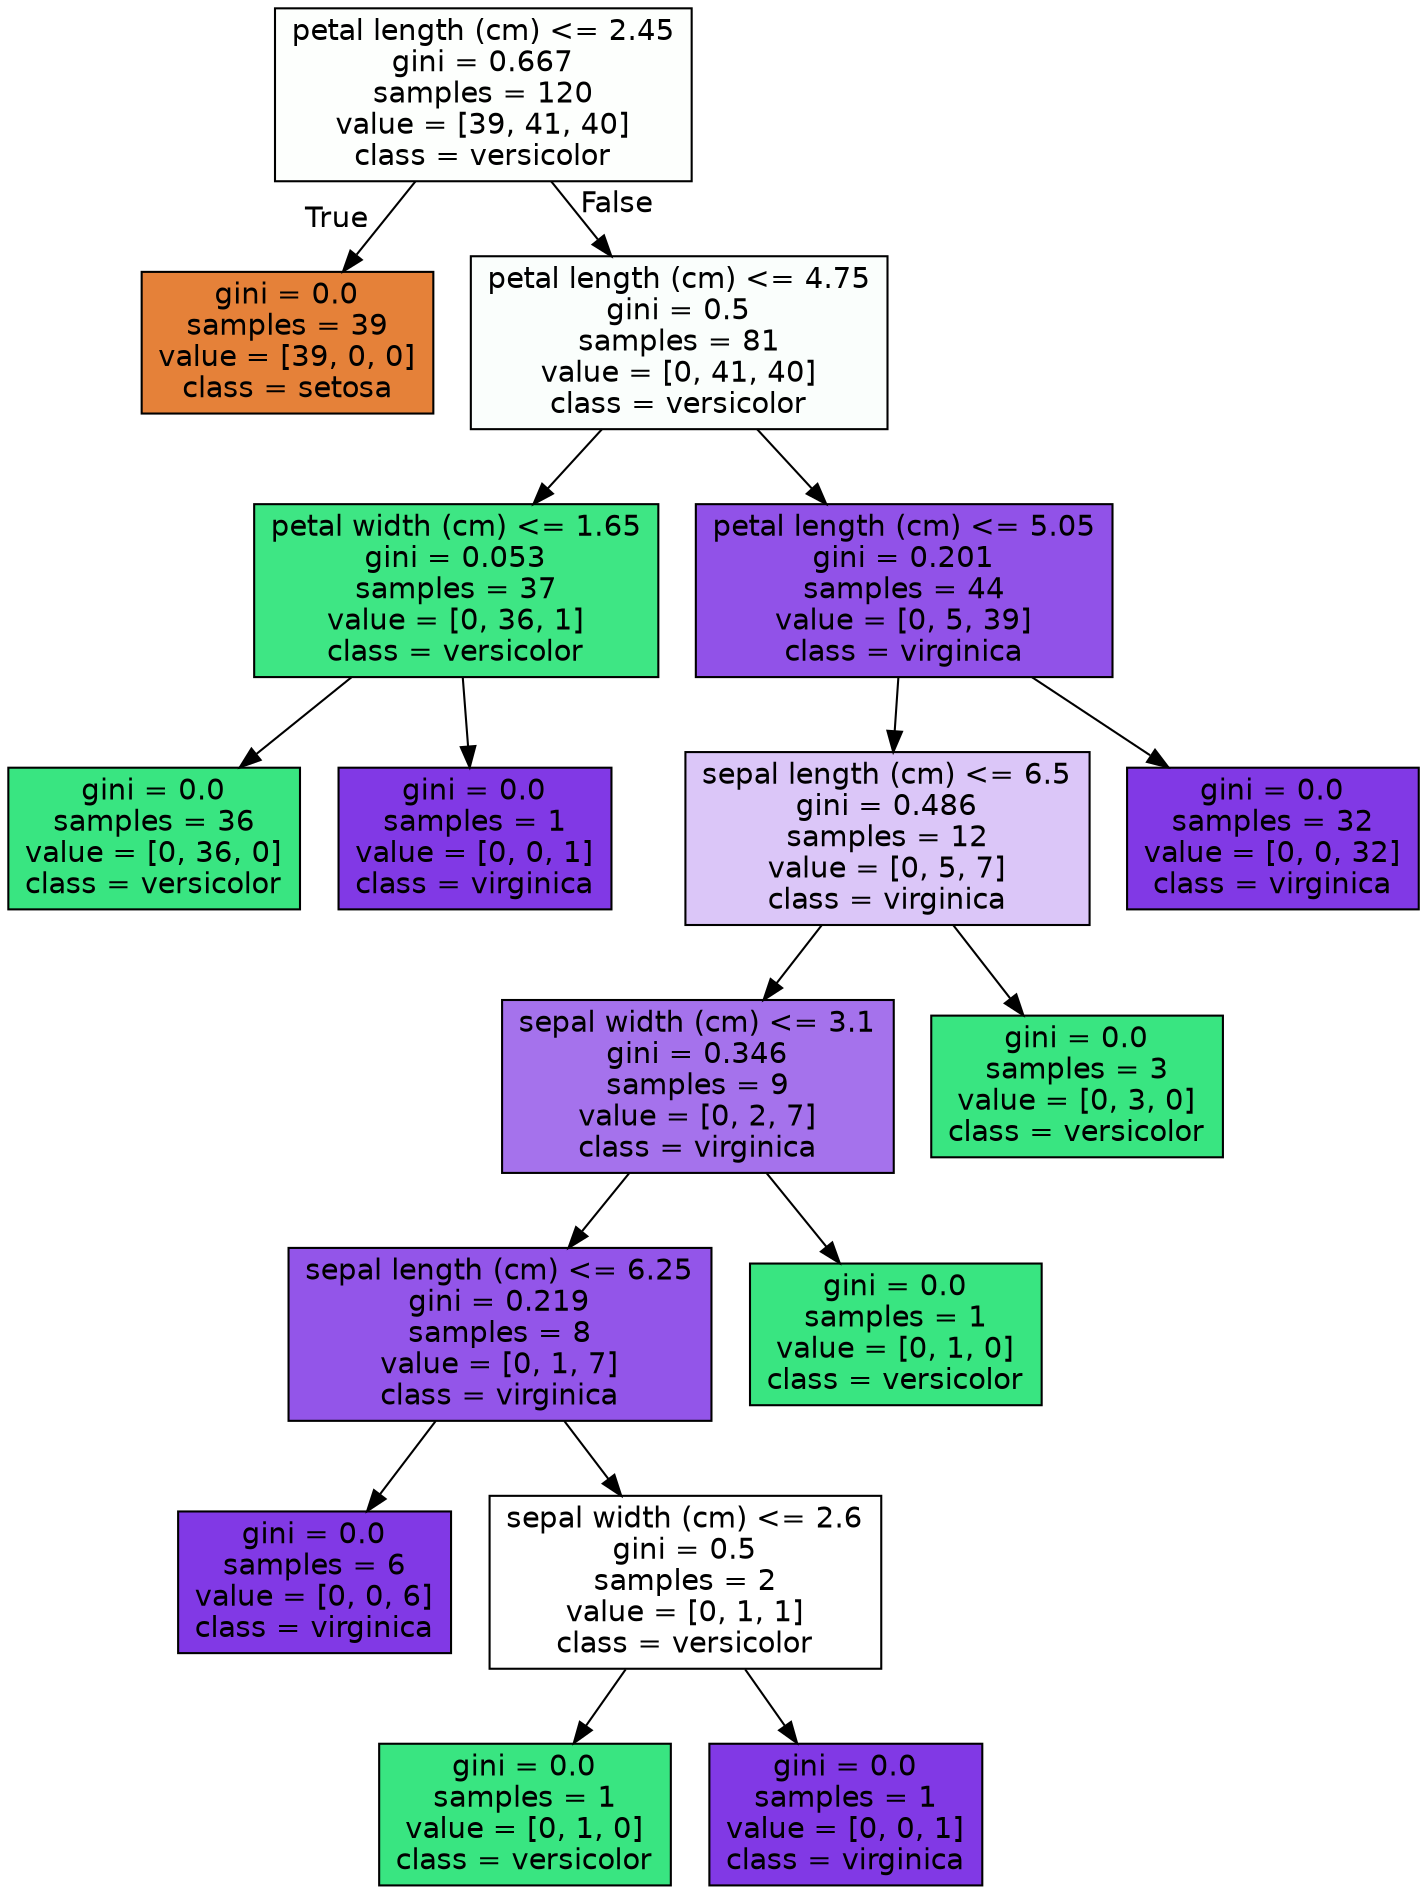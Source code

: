 digraph Tree {
node [shape=box, style="filled", color="black", fontname="helvetica"] ;
edge [fontname="helvetica"] ;
0 [label="petal length (cm) <= 2.45\ngini = 0.667\nsamples = 120\nvalue = [39, 41, 40]\nclass = versicolor", fillcolor="#fdfffd"] ;
1 [label="gini = 0.0\nsamples = 39\nvalue = [39, 0, 0]\nclass = setosa", fillcolor="#e58139"] ;
0 -> 1 [labeldistance=2.5, labelangle=45, headlabel="True"] ;
2 [label="petal length (cm) <= 4.75\ngini = 0.5\nsamples = 81\nvalue = [0, 41, 40]\nclass = versicolor", fillcolor="#fafefc"] ;
0 -> 2 [labeldistance=2.5, labelangle=-45, headlabel="False"] ;
3 [label="petal width (cm) <= 1.65\ngini = 0.053\nsamples = 37\nvalue = [0, 36, 1]\nclass = versicolor", fillcolor="#3ee684"] ;
2 -> 3 ;
4 [label="gini = 0.0\nsamples = 36\nvalue = [0, 36, 0]\nclass = versicolor", fillcolor="#39e581"] ;
3 -> 4 ;
5 [label="gini = 0.0\nsamples = 1\nvalue = [0, 0, 1]\nclass = virginica", fillcolor="#8139e5"] ;
3 -> 5 ;
6 [label="petal length (cm) <= 5.05\ngini = 0.201\nsamples = 44\nvalue = [0, 5, 39]\nclass = virginica", fillcolor="#9152e8"] ;
2 -> 6 ;
7 [label="sepal length (cm) <= 6.5\ngini = 0.486\nsamples = 12\nvalue = [0, 5, 7]\nclass = virginica", fillcolor="#dbc6f8"] ;
6 -> 7 ;
8 [label="sepal width (cm) <= 3.1\ngini = 0.346\nsamples = 9\nvalue = [0, 2, 7]\nclass = virginica", fillcolor="#a572ec"] ;
7 -> 8 ;
9 [label="sepal length (cm) <= 6.25\ngini = 0.219\nsamples = 8\nvalue = [0, 1, 7]\nclass = virginica", fillcolor="#9355e9"] ;
8 -> 9 ;
10 [label="gini = 0.0\nsamples = 6\nvalue = [0, 0, 6]\nclass = virginica", fillcolor="#8139e5"] ;
9 -> 10 ;
11 [label="sepal width (cm) <= 2.6\ngini = 0.5\nsamples = 2\nvalue = [0, 1, 1]\nclass = versicolor", fillcolor="#ffffff"] ;
9 -> 11 ;
12 [label="gini = 0.0\nsamples = 1\nvalue = [0, 1, 0]\nclass = versicolor", fillcolor="#39e581"] ;
11 -> 12 ;
13 [label="gini = 0.0\nsamples = 1\nvalue = [0, 0, 1]\nclass = virginica", fillcolor="#8139e5"] ;
11 -> 13 ;
14 [label="gini = 0.0\nsamples = 1\nvalue = [0, 1, 0]\nclass = versicolor", fillcolor="#39e581"] ;
8 -> 14 ;
15 [label="gini = 0.0\nsamples = 3\nvalue = [0, 3, 0]\nclass = versicolor", fillcolor="#39e581"] ;
7 -> 15 ;
16 [label="gini = 0.0\nsamples = 32\nvalue = [0, 0, 32]\nclass = virginica", fillcolor="#8139e5"] ;
6 -> 16 ;
}
